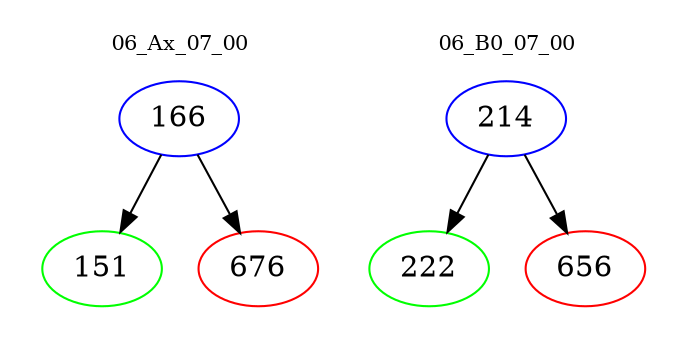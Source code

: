 digraph{
subgraph cluster_0 {
color = white
label = "06_Ax_07_00";
fontsize=10;
T0_166 [label="166", color="blue"]
T0_166 -> T0_151 [color="black"]
T0_151 [label="151", color="green"]
T0_166 -> T0_676 [color="black"]
T0_676 [label="676", color="red"]
}
subgraph cluster_1 {
color = white
label = "06_B0_07_00";
fontsize=10;
T1_214 [label="214", color="blue"]
T1_214 -> T1_222 [color="black"]
T1_222 [label="222", color="green"]
T1_214 -> T1_656 [color="black"]
T1_656 [label="656", color="red"]
}
}
